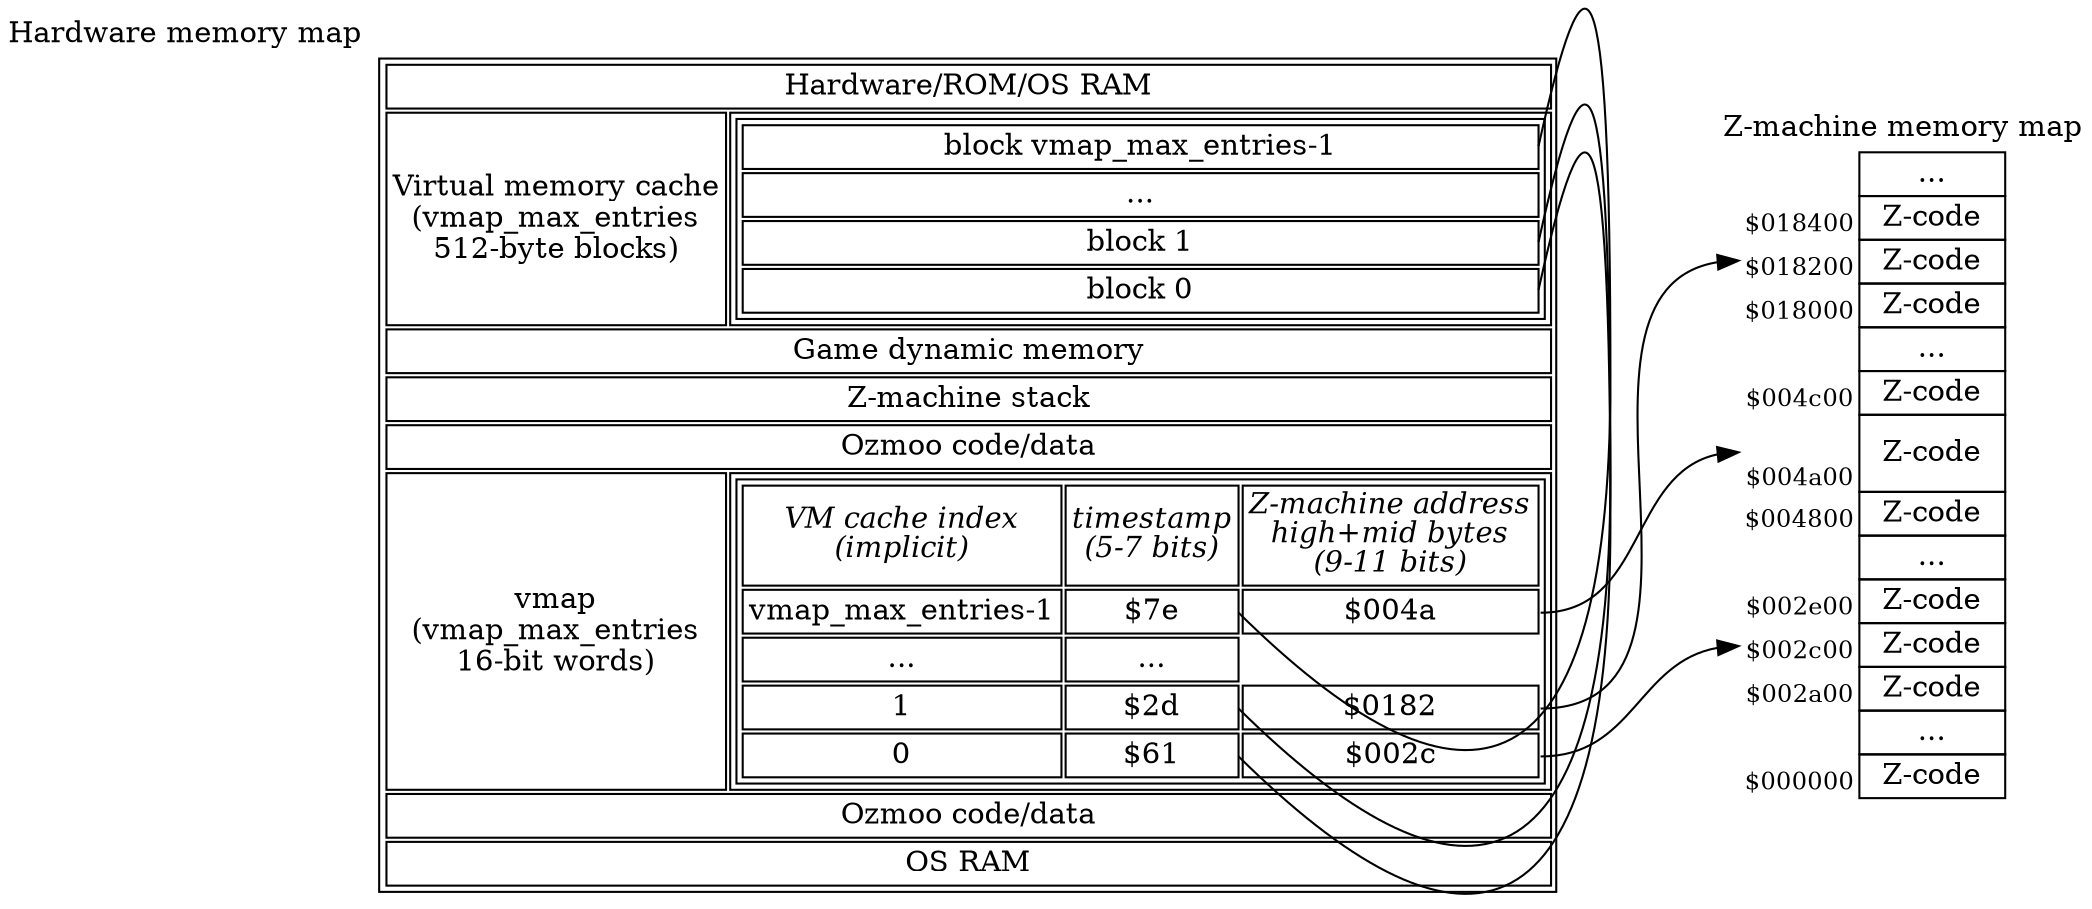 digraph memory {
    forcelabels=true;
    node [shape=plaintext];

    # SFTODO: Rename "top" to "ram"?
    top [xlabel="Hardware memory map", label=<
    <table>
        <tr><td colspan="2">Hardware/ROM/OS RAM</td></tr>
        <!-- SFTODO: could label start of this chunk of memory vmap_first_ram_page -->
        <tr><td>Virtual memory cache<br/>(vmap_max_entries<br/>512-byte blocks)</td>
            <td>
                <table port="vmem">
                    <tr><td port="lastblock">block vmap_max_entries-1</td></tr>
                    <tr><td>...</td></tr>
                    <tr><td port="block1">block 1</td></tr>
                    <tr><td port="block0">block 0</td></tr>
                </table>
            </td>
        </tr>
        <tr><td colspan="2">Game dynamic memory</td></tr>
        <tr><td colspan="2">Z-machine stack</td></tr>
        <tr><td colspan="2">Ozmoo code/data</td></tr>
        <tr><td>vmap<br/>(vmap_max_entries<br/>16-bit words)</td>
            <td>
                <table>
                    <tr>
                        <td><i>VM cache index<br/>(implicit)</i></td>
                        <td><i>timestamp<br/>(5-7 bits)</i></td>
                        <td><i>Z-machine address<br/>high+mid bytes<br/>(9-11 bits)</i></td>
                    </tr>
                    <tr><td>vmap_max_entries-1</td><td port="xlastblock">$7e</td><td port="z004a">$004a</td></tr>
                    <tr><td>...</td><td>...</td></tr>
                    <tr><td>1</td><td port="xblock1">$2d</td><td port="z0182">$0182</td></tr>
                    <tr><td>0</td><td port="xblock0">$61</td><td port="z002c">$002c</td></tr>
                </table>
            </td>
        </tr>
        <tr><td colspan="2">Ozmoo code/data</td></tr>
        <tr><td colspan="2">OS RAM</td></tr>
    </table>>];

    zmachine [xlabel="Z-machine memory map", label=<
    <table border="0" cellspacing="0">
        <tr>
            <td></td>
            <td border="1">...</td>
        </tr>
        <tr>
            <td><sub>$018400</sub></td>
            <td border="1">Z-code</td>
        </tr>
        <tr>
            <td port="z0182"><sub>$018200</sub></td>
            <td border="1">Z-code</td>
        </tr>
        <tr>
            <td><sub>$018000</sub></td>
            <td border="1">Z-code</td>
        </tr>
        <tr>
            <td></td>
            <td border="1">...</td>
        </tr>
        <tr>
            <td><sub>$004c00</sub></td>
            <td border="1">Z-code</td>
        </tr>
        <tr>
            <td port="z004a" valign="bottom"><sub>$004a00</sub></td>
            <td border="1" cellpadding="10">Z-code</td>
        </tr>
        <tr>
            <td><sub>$004800</sub></td>
            <td border="1">Z-code</td>
        </tr>
        <tr>
            <td></td>
            <td border="1">...</td>
        </tr>
        <tr>
            <td><sub>$002e00</sub></td>
            <td border="1">Z-code</td>
        </tr>
        <tr>
            <td port="z002c"><sub>$002c00</sub></td>
            <td border="1">Z-code</td>
        </tr>
        <tr>
            <td><sub>$002a00</sub></td>
            <td border="1">Z-code</td>
        </tr>
        <tr>
            <td></td>
            <td border="1">...</td>
        </tr>
        <tr>
            <td><sub>$000000</sub></td>
            <td border="1">Z-code</td>
        </tr>
    </table>>];

    {rank = same; top zmachine};

    # Get rid of these lines, since they don't route well?
    top:lastblock:e -> top:xlastblock:e [dir=none];
    top:block1:e -> top:xblock1:e [dir=none];
    top:block0:e -> top:xblock0:e [dir=none];

    top:z004a:e -> zmachine:z004a:w;
    top:z002c:e -> zmachine:z002c:w;
    top:z0182:e -> zmachine:z0182:w;
}

# vi: sw=4 sts=4
